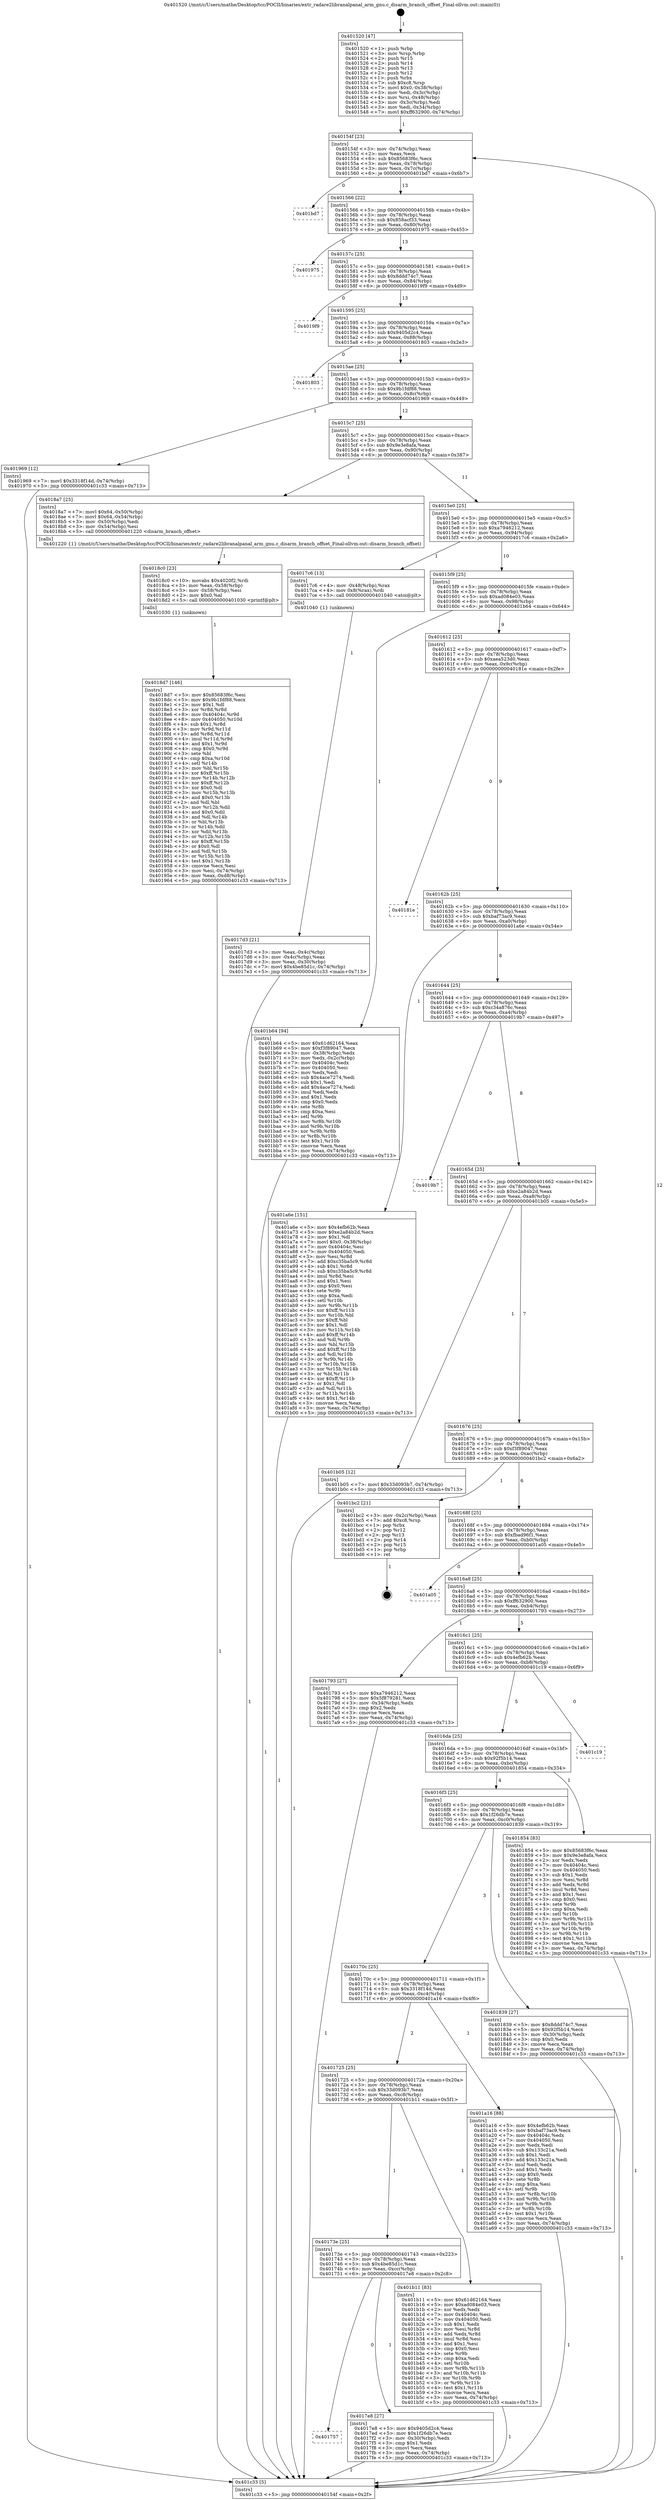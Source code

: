 digraph "0x401520" {
  label = "0x401520 (/mnt/c/Users/mathe/Desktop/tcc/POCII/binaries/extr_radare2libranalpanal_arm_gnu.c_disarm_branch_offset_Final-ollvm.out::main(0))"
  labelloc = "t"
  node[shape=record]

  Entry [label="",width=0.3,height=0.3,shape=circle,fillcolor=black,style=filled]
  "0x40154f" [label="{
     0x40154f [23]\l
     | [instrs]\l
     &nbsp;&nbsp;0x40154f \<+3\>: mov -0x74(%rbp),%eax\l
     &nbsp;&nbsp;0x401552 \<+2\>: mov %eax,%ecx\l
     &nbsp;&nbsp;0x401554 \<+6\>: sub $0x85683f6c,%ecx\l
     &nbsp;&nbsp;0x40155a \<+3\>: mov %eax,-0x78(%rbp)\l
     &nbsp;&nbsp;0x40155d \<+3\>: mov %ecx,-0x7c(%rbp)\l
     &nbsp;&nbsp;0x401560 \<+6\>: je 0000000000401bd7 \<main+0x6b7\>\l
  }"]
  "0x401bd7" [label="{
     0x401bd7\l
  }", style=dashed]
  "0x401566" [label="{
     0x401566 [22]\l
     | [instrs]\l
     &nbsp;&nbsp;0x401566 \<+5\>: jmp 000000000040156b \<main+0x4b\>\l
     &nbsp;&nbsp;0x40156b \<+3\>: mov -0x78(%rbp),%eax\l
     &nbsp;&nbsp;0x40156e \<+5\>: sub $0x858acf33,%eax\l
     &nbsp;&nbsp;0x401573 \<+3\>: mov %eax,-0x80(%rbp)\l
     &nbsp;&nbsp;0x401576 \<+6\>: je 0000000000401975 \<main+0x455\>\l
  }"]
  Exit [label="",width=0.3,height=0.3,shape=circle,fillcolor=black,style=filled,peripheries=2]
  "0x401975" [label="{
     0x401975\l
  }", style=dashed]
  "0x40157c" [label="{
     0x40157c [25]\l
     | [instrs]\l
     &nbsp;&nbsp;0x40157c \<+5\>: jmp 0000000000401581 \<main+0x61\>\l
     &nbsp;&nbsp;0x401581 \<+3\>: mov -0x78(%rbp),%eax\l
     &nbsp;&nbsp;0x401584 \<+5\>: sub $0x8ddd74c7,%eax\l
     &nbsp;&nbsp;0x401589 \<+6\>: mov %eax,-0x84(%rbp)\l
     &nbsp;&nbsp;0x40158f \<+6\>: je 00000000004019f9 \<main+0x4d9\>\l
  }"]
  "0x4018d7" [label="{
     0x4018d7 [146]\l
     | [instrs]\l
     &nbsp;&nbsp;0x4018d7 \<+5\>: mov $0x85683f6c,%esi\l
     &nbsp;&nbsp;0x4018dc \<+5\>: mov $0x9b1fdf88,%ecx\l
     &nbsp;&nbsp;0x4018e1 \<+2\>: mov $0x1,%dl\l
     &nbsp;&nbsp;0x4018e3 \<+3\>: xor %r8d,%r8d\l
     &nbsp;&nbsp;0x4018e6 \<+8\>: mov 0x40404c,%r9d\l
     &nbsp;&nbsp;0x4018ee \<+8\>: mov 0x404050,%r10d\l
     &nbsp;&nbsp;0x4018f6 \<+4\>: sub $0x1,%r8d\l
     &nbsp;&nbsp;0x4018fa \<+3\>: mov %r9d,%r11d\l
     &nbsp;&nbsp;0x4018fd \<+3\>: add %r8d,%r11d\l
     &nbsp;&nbsp;0x401900 \<+4\>: imul %r11d,%r9d\l
     &nbsp;&nbsp;0x401904 \<+4\>: and $0x1,%r9d\l
     &nbsp;&nbsp;0x401908 \<+4\>: cmp $0x0,%r9d\l
     &nbsp;&nbsp;0x40190c \<+3\>: sete %bl\l
     &nbsp;&nbsp;0x40190f \<+4\>: cmp $0xa,%r10d\l
     &nbsp;&nbsp;0x401913 \<+4\>: setl %r14b\l
     &nbsp;&nbsp;0x401917 \<+3\>: mov %bl,%r15b\l
     &nbsp;&nbsp;0x40191a \<+4\>: xor $0xff,%r15b\l
     &nbsp;&nbsp;0x40191e \<+3\>: mov %r14b,%r12b\l
     &nbsp;&nbsp;0x401921 \<+4\>: xor $0xff,%r12b\l
     &nbsp;&nbsp;0x401925 \<+3\>: xor $0x0,%dl\l
     &nbsp;&nbsp;0x401928 \<+3\>: mov %r15b,%r13b\l
     &nbsp;&nbsp;0x40192b \<+4\>: and $0x0,%r13b\l
     &nbsp;&nbsp;0x40192f \<+2\>: and %dl,%bl\l
     &nbsp;&nbsp;0x401931 \<+3\>: mov %r12b,%dil\l
     &nbsp;&nbsp;0x401934 \<+4\>: and $0x0,%dil\l
     &nbsp;&nbsp;0x401938 \<+3\>: and %dl,%r14b\l
     &nbsp;&nbsp;0x40193b \<+3\>: or %bl,%r13b\l
     &nbsp;&nbsp;0x40193e \<+3\>: or %r14b,%dil\l
     &nbsp;&nbsp;0x401941 \<+3\>: xor %dil,%r13b\l
     &nbsp;&nbsp;0x401944 \<+3\>: or %r12b,%r15b\l
     &nbsp;&nbsp;0x401947 \<+4\>: xor $0xff,%r15b\l
     &nbsp;&nbsp;0x40194b \<+3\>: or $0x0,%dl\l
     &nbsp;&nbsp;0x40194e \<+3\>: and %dl,%r15b\l
     &nbsp;&nbsp;0x401951 \<+3\>: or %r15b,%r13b\l
     &nbsp;&nbsp;0x401954 \<+4\>: test $0x1,%r13b\l
     &nbsp;&nbsp;0x401958 \<+3\>: cmovne %ecx,%esi\l
     &nbsp;&nbsp;0x40195b \<+3\>: mov %esi,-0x74(%rbp)\l
     &nbsp;&nbsp;0x40195e \<+6\>: mov %eax,-0xd8(%rbp)\l
     &nbsp;&nbsp;0x401964 \<+5\>: jmp 0000000000401c33 \<main+0x713\>\l
  }"]
  "0x4019f9" [label="{
     0x4019f9\l
  }", style=dashed]
  "0x401595" [label="{
     0x401595 [25]\l
     | [instrs]\l
     &nbsp;&nbsp;0x401595 \<+5\>: jmp 000000000040159a \<main+0x7a\>\l
     &nbsp;&nbsp;0x40159a \<+3\>: mov -0x78(%rbp),%eax\l
     &nbsp;&nbsp;0x40159d \<+5\>: sub $0x9405d2c4,%eax\l
     &nbsp;&nbsp;0x4015a2 \<+6\>: mov %eax,-0x88(%rbp)\l
     &nbsp;&nbsp;0x4015a8 \<+6\>: je 0000000000401803 \<main+0x2e3\>\l
  }"]
  "0x4018c0" [label="{
     0x4018c0 [23]\l
     | [instrs]\l
     &nbsp;&nbsp;0x4018c0 \<+10\>: movabs $0x4020f2,%rdi\l
     &nbsp;&nbsp;0x4018ca \<+3\>: mov %eax,-0x58(%rbp)\l
     &nbsp;&nbsp;0x4018cd \<+3\>: mov -0x58(%rbp),%esi\l
     &nbsp;&nbsp;0x4018d0 \<+2\>: mov $0x0,%al\l
     &nbsp;&nbsp;0x4018d2 \<+5\>: call 0000000000401030 \<printf@plt\>\l
     | [calls]\l
     &nbsp;&nbsp;0x401030 \{1\} (unknown)\l
  }"]
  "0x401803" [label="{
     0x401803\l
  }", style=dashed]
  "0x4015ae" [label="{
     0x4015ae [25]\l
     | [instrs]\l
     &nbsp;&nbsp;0x4015ae \<+5\>: jmp 00000000004015b3 \<main+0x93\>\l
     &nbsp;&nbsp;0x4015b3 \<+3\>: mov -0x78(%rbp),%eax\l
     &nbsp;&nbsp;0x4015b6 \<+5\>: sub $0x9b1fdf88,%eax\l
     &nbsp;&nbsp;0x4015bb \<+6\>: mov %eax,-0x8c(%rbp)\l
     &nbsp;&nbsp;0x4015c1 \<+6\>: je 0000000000401969 \<main+0x449\>\l
  }"]
  "0x401757" [label="{
     0x401757\l
  }", style=dashed]
  "0x401969" [label="{
     0x401969 [12]\l
     | [instrs]\l
     &nbsp;&nbsp;0x401969 \<+7\>: movl $0x3318f14d,-0x74(%rbp)\l
     &nbsp;&nbsp;0x401970 \<+5\>: jmp 0000000000401c33 \<main+0x713\>\l
  }"]
  "0x4015c7" [label="{
     0x4015c7 [25]\l
     | [instrs]\l
     &nbsp;&nbsp;0x4015c7 \<+5\>: jmp 00000000004015cc \<main+0xac\>\l
     &nbsp;&nbsp;0x4015cc \<+3\>: mov -0x78(%rbp),%eax\l
     &nbsp;&nbsp;0x4015cf \<+5\>: sub $0x9e3e8afa,%eax\l
     &nbsp;&nbsp;0x4015d4 \<+6\>: mov %eax,-0x90(%rbp)\l
     &nbsp;&nbsp;0x4015da \<+6\>: je 00000000004018a7 \<main+0x387\>\l
  }"]
  "0x4017e8" [label="{
     0x4017e8 [27]\l
     | [instrs]\l
     &nbsp;&nbsp;0x4017e8 \<+5\>: mov $0x9405d2c4,%eax\l
     &nbsp;&nbsp;0x4017ed \<+5\>: mov $0x1f26db7e,%ecx\l
     &nbsp;&nbsp;0x4017f2 \<+3\>: mov -0x30(%rbp),%edx\l
     &nbsp;&nbsp;0x4017f5 \<+3\>: cmp $0x1,%edx\l
     &nbsp;&nbsp;0x4017f8 \<+3\>: cmovl %ecx,%eax\l
     &nbsp;&nbsp;0x4017fb \<+3\>: mov %eax,-0x74(%rbp)\l
     &nbsp;&nbsp;0x4017fe \<+5\>: jmp 0000000000401c33 \<main+0x713\>\l
  }"]
  "0x4018a7" [label="{
     0x4018a7 [25]\l
     | [instrs]\l
     &nbsp;&nbsp;0x4018a7 \<+7\>: movl $0x64,-0x50(%rbp)\l
     &nbsp;&nbsp;0x4018ae \<+7\>: movl $0x64,-0x54(%rbp)\l
     &nbsp;&nbsp;0x4018b5 \<+3\>: mov -0x50(%rbp),%edi\l
     &nbsp;&nbsp;0x4018b8 \<+3\>: mov -0x54(%rbp),%esi\l
     &nbsp;&nbsp;0x4018bb \<+5\>: call 0000000000401220 \<disarm_branch_offset\>\l
     | [calls]\l
     &nbsp;&nbsp;0x401220 \{1\} (/mnt/c/Users/mathe/Desktop/tcc/POCII/binaries/extr_radare2libranalpanal_arm_gnu.c_disarm_branch_offset_Final-ollvm.out::disarm_branch_offset)\l
  }"]
  "0x4015e0" [label="{
     0x4015e0 [25]\l
     | [instrs]\l
     &nbsp;&nbsp;0x4015e0 \<+5\>: jmp 00000000004015e5 \<main+0xc5\>\l
     &nbsp;&nbsp;0x4015e5 \<+3\>: mov -0x78(%rbp),%eax\l
     &nbsp;&nbsp;0x4015e8 \<+5\>: sub $0xa7946212,%eax\l
     &nbsp;&nbsp;0x4015ed \<+6\>: mov %eax,-0x94(%rbp)\l
     &nbsp;&nbsp;0x4015f3 \<+6\>: je 00000000004017c6 \<main+0x2a6\>\l
  }"]
  "0x40173e" [label="{
     0x40173e [25]\l
     | [instrs]\l
     &nbsp;&nbsp;0x40173e \<+5\>: jmp 0000000000401743 \<main+0x223\>\l
     &nbsp;&nbsp;0x401743 \<+3\>: mov -0x78(%rbp),%eax\l
     &nbsp;&nbsp;0x401746 \<+5\>: sub $0x4be85d1c,%eax\l
     &nbsp;&nbsp;0x40174b \<+6\>: mov %eax,-0xcc(%rbp)\l
     &nbsp;&nbsp;0x401751 \<+6\>: je 00000000004017e8 \<main+0x2c8\>\l
  }"]
  "0x4017c6" [label="{
     0x4017c6 [13]\l
     | [instrs]\l
     &nbsp;&nbsp;0x4017c6 \<+4\>: mov -0x48(%rbp),%rax\l
     &nbsp;&nbsp;0x4017ca \<+4\>: mov 0x8(%rax),%rdi\l
     &nbsp;&nbsp;0x4017ce \<+5\>: call 0000000000401040 \<atoi@plt\>\l
     | [calls]\l
     &nbsp;&nbsp;0x401040 \{1\} (unknown)\l
  }"]
  "0x4015f9" [label="{
     0x4015f9 [25]\l
     | [instrs]\l
     &nbsp;&nbsp;0x4015f9 \<+5\>: jmp 00000000004015fe \<main+0xde\>\l
     &nbsp;&nbsp;0x4015fe \<+3\>: mov -0x78(%rbp),%eax\l
     &nbsp;&nbsp;0x401601 \<+5\>: sub $0xad084e03,%eax\l
     &nbsp;&nbsp;0x401606 \<+6\>: mov %eax,-0x98(%rbp)\l
     &nbsp;&nbsp;0x40160c \<+6\>: je 0000000000401b64 \<main+0x644\>\l
  }"]
  "0x401b11" [label="{
     0x401b11 [83]\l
     | [instrs]\l
     &nbsp;&nbsp;0x401b11 \<+5\>: mov $0x61d62164,%eax\l
     &nbsp;&nbsp;0x401b16 \<+5\>: mov $0xad084e03,%ecx\l
     &nbsp;&nbsp;0x401b1b \<+2\>: xor %edx,%edx\l
     &nbsp;&nbsp;0x401b1d \<+7\>: mov 0x40404c,%esi\l
     &nbsp;&nbsp;0x401b24 \<+7\>: mov 0x404050,%edi\l
     &nbsp;&nbsp;0x401b2b \<+3\>: sub $0x1,%edx\l
     &nbsp;&nbsp;0x401b2e \<+3\>: mov %esi,%r8d\l
     &nbsp;&nbsp;0x401b31 \<+3\>: add %edx,%r8d\l
     &nbsp;&nbsp;0x401b34 \<+4\>: imul %r8d,%esi\l
     &nbsp;&nbsp;0x401b38 \<+3\>: and $0x1,%esi\l
     &nbsp;&nbsp;0x401b3b \<+3\>: cmp $0x0,%esi\l
     &nbsp;&nbsp;0x401b3e \<+4\>: sete %r9b\l
     &nbsp;&nbsp;0x401b42 \<+3\>: cmp $0xa,%edi\l
     &nbsp;&nbsp;0x401b45 \<+4\>: setl %r10b\l
     &nbsp;&nbsp;0x401b49 \<+3\>: mov %r9b,%r11b\l
     &nbsp;&nbsp;0x401b4c \<+3\>: and %r10b,%r11b\l
     &nbsp;&nbsp;0x401b4f \<+3\>: xor %r10b,%r9b\l
     &nbsp;&nbsp;0x401b52 \<+3\>: or %r9b,%r11b\l
     &nbsp;&nbsp;0x401b55 \<+4\>: test $0x1,%r11b\l
     &nbsp;&nbsp;0x401b59 \<+3\>: cmovne %ecx,%eax\l
     &nbsp;&nbsp;0x401b5c \<+3\>: mov %eax,-0x74(%rbp)\l
     &nbsp;&nbsp;0x401b5f \<+5\>: jmp 0000000000401c33 \<main+0x713\>\l
  }"]
  "0x401b64" [label="{
     0x401b64 [94]\l
     | [instrs]\l
     &nbsp;&nbsp;0x401b64 \<+5\>: mov $0x61d62164,%eax\l
     &nbsp;&nbsp;0x401b69 \<+5\>: mov $0xf3f89047,%ecx\l
     &nbsp;&nbsp;0x401b6e \<+3\>: mov -0x38(%rbp),%edx\l
     &nbsp;&nbsp;0x401b71 \<+3\>: mov %edx,-0x2c(%rbp)\l
     &nbsp;&nbsp;0x401b74 \<+7\>: mov 0x40404c,%edx\l
     &nbsp;&nbsp;0x401b7b \<+7\>: mov 0x404050,%esi\l
     &nbsp;&nbsp;0x401b82 \<+2\>: mov %edx,%edi\l
     &nbsp;&nbsp;0x401b84 \<+6\>: sub $0x4ace7274,%edi\l
     &nbsp;&nbsp;0x401b8a \<+3\>: sub $0x1,%edi\l
     &nbsp;&nbsp;0x401b8d \<+6\>: add $0x4ace7274,%edi\l
     &nbsp;&nbsp;0x401b93 \<+3\>: imul %edi,%edx\l
     &nbsp;&nbsp;0x401b96 \<+3\>: and $0x1,%edx\l
     &nbsp;&nbsp;0x401b99 \<+3\>: cmp $0x0,%edx\l
     &nbsp;&nbsp;0x401b9c \<+4\>: sete %r8b\l
     &nbsp;&nbsp;0x401ba0 \<+3\>: cmp $0xa,%esi\l
     &nbsp;&nbsp;0x401ba3 \<+4\>: setl %r9b\l
     &nbsp;&nbsp;0x401ba7 \<+3\>: mov %r8b,%r10b\l
     &nbsp;&nbsp;0x401baa \<+3\>: and %r9b,%r10b\l
     &nbsp;&nbsp;0x401bad \<+3\>: xor %r9b,%r8b\l
     &nbsp;&nbsp;0x401bb0 \<+3\>: or %r8b,%r10b\l
     &nbsp;&nbsp;0x401bb3 \<+4\>: test $0x1,%r10b\l
     &nbsp;&nbsp;0x401bb7 \<+3\>: cmovne %ecx,%eax\l
     &nbsp;&nbsp;0x401bba \<+3\>: mov %eax,-0x74(%rbp)\l
     &nbsp;&nbsp;0x401bbd \<+5\>: jmp 0000000000401c33 \<main+0x713\>\l
  }"]
  "0x401612" [label="{
     0x401612 [25]\l
     | [instrs]\l
     &nbsp;&nbsp;0x401612 \<+5\>: jmp 0000000000401617 \<main+0xf7\>\l
     &nbsp;&nbsp;0x401617 \<+3\>: mov -0x78(%rbp),%eax\l
     &nbsp;&nbsp;0x40161a \<+5\>: sub $0xaea523d0,%eax\l
     &nbsp;&nbsp;0x40161f \<+6\>: mov %eax,-0x9c(%rbp)\l
     &nbsp;&nbsp;0x401625 \<+6\>: je 000000000040181e \<main+0x2fe\>\l
  }"]
  "0x401725" [label="{
     0x401725 [25]\l
     | [instrs]\l
     &nbsp;&nbsp;0x401725 \<+5\>: jmp 000000000040172a \<main+0x20a\>\l
     &nbsp;&nbsp;0x40172a \<+3\>: mov -0x78(%rbp),%eax\l
     &nbsp;&nbsp;0x40172d \<+5\>: sub $0x33d093b7,%eax\l
     &nbsp;&nbsp;0x401732 \<+6\>: mov %eax,-0xc8(%rbp)\l
     &nbsp;&nbsp;0x401738 \<+6\>: je 0000000000401b11 \<main+0x5f1\>\l
  }"]
  "0x40181e" [label="{
     0x40181e\l
  }", style=dashed]
  "0x40162b" [label="{
     0x40162b [25]\l
     | [instrs]\l
     &nbsp;&nbsp;0x40162b \<+5\>: jmp 0000000000401630 \<main+0x110\>\l
     &nbsp;&nbsp;0x401630 \<+3\>: mov -0x78(%rbp),%eax\l
     &nbsp;&nbsp;0x401633 \<+5\>: sub $0xbaf73ac9,%eax\l
     &nbsp;&nbsp;0x401638 \<+6\>: mov %eax,-0xa0(%rbp)\l
     &nbsp;&nbsp;0x40163e \<+6\>: je 0000000000401a6e \<main+0x54e\>\l
  }"]
  "0x401a16" [label="{
     0x401a16 [88]\l
     | [instrs]\l
     &nbsp;&nbsp;0x401a16 \<+5\>: mov $0x4efb62b,%eax\l
     &nbsp;&nbsp;0x401a1b \<+5\>: mov $0xbaf73ac9,%ecx\l
     &nbsp;&nbsp;0x401a20 \<+7\>: mov 0x40404c,%edx\l
     &nbsp;&nbsp;0x401a27 \<+7\>: mov 0x404050,%esi\l
     &nbsp;&nbsp;0x401a2e \<+2\>: mov %edx,%edi\l
     &nbsp;&nbsp;0x401a30 \<+6\>: sub $0x133c21a,%edi\l
     &nbsp;&nbsp;0x401a36 \<+3\>: sub $0x1,%edi\l
     &nbsp;&nbsp;0x401a39 \<+6\>: add $0x133c21a,%edi\l
     &nbsp;&nbsp;0x401a3f \<+3\>: imul %edi,%edx\l
     &nbsp;&nbsp;0x401a42 \<+3\>: and $0x1,%edx\l
     &nbsp;&nbsp;0x401a45 \<+3\>: cmp $0x0,%edx\l
     &nbsp;&nbsp;0x401a48 \<+4\>: sete %r8b\l
     &nbsp;&nbsp;0x401a4c \<+3\>: cmp $0xa,%esi\l
     &nbsp;&nbsp;0x401a4f \<+4\>: setl %r9b\l
     &nbsp;&nbsp;0x401a53 \<+3\>: mov %r8b,%r10b\l
     &nbsp;&nbsp;0x401a56 \<+3\>: and %r9b,%r10b\l
     &nbsp;&nbsp;0x401a59 \<+3\>: xor %r9b,%r8b\l
     &nbsp;&nbsp;0x401a5c \<+3\>: or %r8b,%r10b\l
     &nbsp;&nbsp;0x401a5f \<+4\>: test $0x1,%r10b\l
     &nbsp;&nbsp;0x401a63 \<+3\>: cmovne %ecx,%eax\l
     &nbsp;&nbsp;0x401a66 \<+3\>: mov %eax,-0x74(%rbp)\l
     &nbsp;&nbsp;0x401a69 \<+5\>: jmp 0000000000401c33 \<main+0x713\>\l
  }"]
  "0x401a6e" [label="{
     0x401a6e [151]\l
     | [instrs]\l
     &nbsp;&nbsp;0x401a6e \<+5\>: mov $0x4efb62b,%eax\l
     &nbsp;&nbsp;0x401a73 \<+5\>: mov $0xe2a84b2d,%ecx\l
     &nbsp;&nbsp;0x401a78 \<+2\>: mov $0x1,%dl\l
     &nbsp;&nbsp;0x401a7a \<+7\>: movl $0x0,-0x38(%rbp)\l
     &nbsp;&nbsp;0x401a81 \<+7\>: mov 0x40404c,%esi\l
     &nbsp;&nbsp;0x401a88 \<+7\>: mov 0x404050,%edi\l
     &nbsp;&nbsp;0x401a8f \<+3\>: mov %esi,%r8d\l
     &nbsp;&nbsp;0x401a92 \<+7\>: add $0xc35ba5c9,%r8d\l
     &nbsp;&nbsp;0x401a99 \<+4\>: sub $0x1,%r8d\l
     &nbsp;&nbsp;0x401a9d \<+7\>: sub $0xc35ba5c9,%r8d\l
     &nbsp;&nbsp;0x401aa4 \<+4\>: imul %r8d,%esi\l
     &nbsp;&nbsp;0x401aa8 \<+3\>: and $0x1,%esi\l
     &nbsp;&nbsp;0x401aab \<+3\>: cmp $0x0,%esi\l
     &nbsp;&nbsp;0x401aae \<+4\>: sete %r9b\l
     &nbsp;&nbsp;0x401ab2 \<+3\>: cmp $0xa,%edi\l
     &nbsp;&nbsp;0x401ab5 \<+4\>: setl %r10b\l
     &nbsp;&nbsp;0x401ab9 \<+3\>: mov %r9b,%r11b\l
     &nbsp;&nbsp;0x401abc \<+4\>: xor $0xff,%r11b\l
     &nbsp;&nbsp;0x401ac0 \<+3\>: mov %r10b,%bl\l
     &nbsp;&nbsp;0x401ac3 \<+3\>: xor $0xff,%bl\l
     &nbsp;&nbsp;0x401ac6 \<+3\>: xor $0x1,%dl\l
     &nbsp;&nbsp;0x401ac9 \<+3\>: mov %r11b,%r14b\l
     &nbsp;&nbsp;0x401acc \<+4\>: and $0xff,%r14b\l
     &nbsp;&nbsp;0x401ad0 \<+3\>: and %dl,%r9b\l
     &nbsp;&nbsp;0x401ad3 \<+3\>: mov %bl,%r15b\l
     &nbsp;&nbsp;0x401ad6 \<+4\>: and $0xff,%r15b\l
     &nbsp;&nbsp;0x401ada \<+3\>: and %dl,%r10b\l
     &nbsp;&nbsp;0x401add \<+3\>: or %r9b,%r14b\l
     &nbsp;&nbsp;0x401ae0 \<+3\>: or %r10b,%r15b\l
     &nbsp;&nbsp;0x401ae3 \<+3\>: xor %r15b,%r14b\l
     &nbsp;&nbsp;0x401ae6 \<+3\>: or %bl,%r11b\l
     &nbsp;&nbsp;0x401ae9 \<+4\>: xor $0xff,%r11b\l
     &nbsp;&nbsp;0x401aed \<+3\>: or $0x1,%dl\l
     &nbsp;&nbsp;0x401af0 \<+3\>: and %dl,%r11b\l
     &nbsp;&nbsp;0x401af3 \<+3\>: or %r11b,%r14b\l
     &nbsp;&nbsp;0x401af6 \<+4\>: test $0x1,%r14b\l
     &nbsp;&nbsp;0x401afa \<+3\>: cmovne %ecx,%eax\l
     &nbsp;&nbsp;0x401afd \<+3\>: mov %eax,-0x74(%rbp)\l
     &nbsp;&nbsp;0x401b00 \<+5\>: jmp 0000000000401c33 \<main+0x713\>\l
  }"]
  "0x401644" [label="{
     0x401644 [25]\l
     | [instrs]\l
     &nbsp;&nbsp;0x401644 \<+5\>: jmp 0000000000401649 \<main+0x129\>\l
     &nbsp;&nbsp;0x401649 \<+3\>: mov -0x78(%rbp),%eax\l
     &nbsp;&nbsp;0x40164c \<+5\>: sub $0xc34a876c,%eax\l
     &nbsp;&nbsp;0x401651 \<+6\>: mov %eax,-0xa4(%rbp)\l
     &nbsp;&nbsp;0x401657 \<+6\>: je 00000000004019b7 \<main+0x497\>\l
  }"]
  "0x40170c" [label="{
     0x40170c [25]\l
     | [instrs]\l
     &nbsp;&nbsp;0x40170c \<+5\>: jmp 0000000000401711 \<main+0x1f1\>\l
     &nbsp;&nbsp;0x401711 \<+3\>: mov -0x78(%rbp),%eax\l
     &nbsp;&nbsp;0x401714 \<+5\>: sub $0x3318f14d,%eax\l
     &nbsp;&nbsp;0x401719 \<+6\>: mov %eax,-0xc4(%rbp)\l
     &nbsp;&nbsp;0x40171f \<+6\>: je 0000000000401a16 \<main+0x4f6\>\l
  }"]
  "0x4019b7" [label="{
     0x4019b7\l
  }", style=dashed]
  "0x40165d" [label="{
     0x40165d [25]\l
     | [instrs]\l
     &nbsp;&nbsp;0x40165d \<+5\>: jmp 0000000000401662 \<main+0x142\>\l
     &nbsp;&nbsp;0x401662 \<+3\>: mov -0x78(%rbp),%eax\l
     &nbsp;&nbsp;0x401665 \<+5\>: sub $0xe2a84b2d,%eax\l
     &nbsp;&nbsp;0x40166a \<+6\>: mov %eax,-0xa8(%rbp)\l
     &nbsp;&nbsp;0x401670 \<+6\>: je 0000000000401b05 \<main+0x5e5\>\l
  }"]
  "0x401839" [label="{
     0x401839 [27]\l
     | [instrs]\l
     &nbsp;&nbsp;0x401839 \<+5\>: mov $0x8ddd74c7,%eax\l
     &nbsp;&nbsp;0x40183e \<+5\>: mov $0x92f5b14,%ecx\l
     &nbsp;&nbsp;0x401843 \<+3\>: mov -0x30(%rbp),%edx\l
     &nbsp;&nbsp;0x401846 \<+3\>: cmp $0x0,%edx\l
     &nbsp;&nbsp;0x401849 \<+3\>: cmove %ecx,%eax\l
     &nbsp;&nbsp;0x40184c \<+3\>: mov %eax,-0x74(%rbp)\l
     &nbsp;&nbsp;0x40184f \<+5\>: jmp 0000000000401c33 \<main+0x713\>\l
  }"]
  "0x401b05" [label="{
     0x401b05 [12]\l
     | [instrs]\l
     &nbsp;&nbsp;0x401b05 \<+7\>: movl $0x33d093b7,-0x74(%rbp)\l
     &nbsp;&nbsp;0x401b0c \<+5\>: jmp 0000000000401c33 \<main+0x713\>\l
  }"]
  "0x401676" [label="{
     0x401676 [25]\l
     | [instrs]\l
     &nbsp;&nbsp;0x401676 \<+5\>: jmp 000000000040167b \<main+0x15b\>\l
     &nbsp;&nbsp;0x40167b \<+3\>: mov -0x78(%rbp),%eax\l
     &nbsp;&nbsp;0x40167e \<+5\>: sub $0xf3f89047,%eax\l
     &nbsp;&nbsp;0x401683 \<+6\>: mov %eax,-0xac(%rbp)\l
     &nbsp;&nbsp;0x401689 \<+6\>: je 0000000000401bc2 \<main+0x6a2\>\l
  }"]
  "0x4016f3" [label="{
     0x4016f3 [25]\l
     | [instrs]\l
     &nbsp;&nbsp;0x4016f3 \<+5\>: jmp 00000000004016f8 \<main+0x1d8\>\l
     &nbsp;&nbsp;0x4016f8 \<+3\>: mov -0x78(%rbp),%eax\l
     &nbsp;&nbsp;0x4016fb \<+5\>: sub $0x1f26db7e,%eax\l
     &nbsp;&nbsp;0x401700 \<+6\>: mov %eax,-0xc0(%rbp)\l
     &nbsp;&nbsp;0x401706 \<+6\>: je 0000000000401839 \<main+0x319\>\l
  }"]
  "0x401bc2" [label="{
     0x401bc2 [21]\l
     | [instrs]\l
     &nbsp;&nbsp;0x401bc2 \<+3\>: mov -0x2c(%rbp),%eax\l
     &nbsp;&nbsp;0x401bc5 \<+7\>: add $0xc8,%rsp\l
     &nbsp;&nbsp;0x401bcc \<+1\>: pop %rbx\l
     &nbsp;&nbsp;0x401bcd \<+2\>: pop %r12\l
     &nbsp;&nbsp;0x401bcf \<+2\>: pop %r13\l
     &nbsp;&nbsp;0x401bd1 \<+2\>: pop %r14\l
     &nbsp;&nbsp;0x401bd3 \<+2\>: pop %r15\l
     &nbsp;&nbsp;0x401bd5 \<+1\>: pop %rbp\l
     &nbsp;&nbsp;0x401bd6 \<+1\>: ret\l
  }"]
  "0x40168f" [label="{
     0x40168f [25]\l
     | [instrs]\l
     &nbsp;&nbsp;0x40168f \<+5\>: jmp 0000000000401694 \<main+0x174\>\l
     &nbsp;&nbsp;0x401694 \<+3\>: mov -0x78(%rbp),%eax\l
     &nbsp;&nbsp;0x401697 \<+5\>: sub $0xfbad96f1,%eax\l
     &nbsp;&nbsp;0x40169c \<+6\>: mov %eax,-0xb0(%rbp)\l
     &nbsp;&nbsp;0x4016a2 \<+6\>: je 0000000000401a05 \<main+0x4e5\>\l
  }"]
  "0x401854" [label="{
     0x401854 [83]\l
     | [instrs]\l
     &nbsp;&nbsp;0x401854 \<+5\>: mov $0x85683f6c,%eax\l
     &nbsp;&nbsp;0x401859 \<+5\>: mov $0x9e3e8afa,%ecx\l
     &nbsp;&nbsp;0x40185e \<+2\>: xor %edx,%edx\l
     &nbsp;&nbsp;0x401860 \<+7\>: mov 0x40404c,%esi\l
     &nbsp;&nbsp;0x401867 \<+7\>: mov 0x404050,%edi\l
     &nbsp;&nbsp;0x40186e \<+3\>: sub $0x1,%edx\l
     &nbsp;&nbsp;0x401871 \<+3\>: mov %esi,%r8d\l
     &nbsp;&nbsp;0x401874 \<+3\>: add %edx,%r8d\l
     &nbsp;&nbsp;0x401877 \<+4\>: imul %r8d,%esi\l
     &nbsp;&nbsp;0x40187b \<+3\>: and $0x1,%esi\l
     &nbsp;&nbsp;0x40187e \<+3\>: cmp $0x0,%esi\l
     &nbsp;&nbsp;0x401881 \<+4\>: sete %r9b\l
     &nbsp;&nbsp;0x401885 \<+3\>: cmp $0xa,%edi\l
     &nbsp;&nbsp;0x401888 \<+4\>: setl %r10b\l
     &nbsp;&nbsp;0x40188c \<+3\>: mov %r9b,%r11b\l
     &nbsp;&nbsp;0x40188f \<+3\>: and %r10b,%r11b\l
     &nbsp;&nbsp;0x401892 \<+3\>: xor %r10b,%r9b\l
     &nbsp;&nbsp;0x401895 \<+3\>: or %r9b,%r11b\l
     &nbsp;&nbsp;0x401898 \<+4\>: test $0x1,%r11b\l
     &nbsp;&nbsp;0x40189c \<+3\>: cmovne %ecx,%eax\l
     &nbsp;&nbsp;0x40189f \<+3\>: mov %eax,-0x74(%rbp)\l
     &nbsp;&nbsp;0x4018a2 \<+5\>: jmp 0000000000401c33 \<main+0x713\>\l
  }"]
  "0x401a05" [label="{
     0x401a05\l
  }", style=dashed]
  "0x4016a8" [label="{
     0x4016a8 [25]\l
     | [instrs]\l
     &nbsp;&nbsp;0x4016a8 \<+5\>: jmp 00000000004016ad \<main+0x18d\>\l
     &nbsp;&nbsp;0x4016ad \<+3\>: mov -0x78(%rbp),%eax\l
     &nbsp;&nbsp;0x4016b0 \<+5\>: sub $0xff632900,%eax\l
     &nbsp;&nbsp;0x4016b5 \<+6\>: mov %eax,-0xb4(%rbp)\l
     &nbsp;&nbsp;0x4016bb \<+6\>: je 0000000000401793 \<main+0x273\>\l
  }"]
  "0x4016da" [label="{
     0x4016da [25]\l
     | [instrs]\l
     &nbsp;&nbsp;0x4016da \<+5\>: jmp 00000000004016df \<main+0x1bf\>\l
     &nbsp;&nbsp;0x4016df \<+3\>: mov -0x78(%rbp),%eax\l
     &nbsp;&nbsp;0x4016e2 \<+5\>: sub $0x92f5b14,%eax\l
     &nbsp;&nbsp;0x4016e7 \<+6\>: mov %eax,-0xbc(%rbp)\l
     &nbsp;&nbsp;0x4016ed \<+6\>: je 0000000000401854 \<main+0x334\>\l
  }"]
  "0x401793" [label="{
     0x401793 [27]\l
     | [instrs]\l
     &nbsp;&nbsp;0x401793 \<+5\>: mov $0xa7946212,%eax\l
     &nbsp;&nbsp;0x401798 \<+5\>: mov $0x5f879281,%ecx\l
     &nbsp;&nbsp;0x40179d \<+3\>: mov -0x34(%rbp),%edx\l
     &nbsp;&nbsp;0x4017a0 \<+3\>: cmp $0x2,%edx\l
     &nbsp;&nbsp;0x4017a3 \<+3\>: cmovne %ecx,%eax\l
     &nbsp;&nbsp;0x4017a6 \<+3\>: mov %eax,-0x74(%rbp)\l
     &nbsp;&nbsp;0x4017a9 \<+5\>: jmp 0000000000401c33 \<main+0x713\>\l
  }"]
  "0x4016c1" [label="{
     0x4016c1 [25]\l
     | [instrs]\l
     &nbsp;&nbsp;0x4016c1 \<+5\>: jmp 00000000004016c6 \<main+0x1a6\>\l
     &nbsp;&nbsp;0x4016c6 \<+3\>: mov -0x78(%rbp),%eax\l
     &nbsp;&nbsp;0x4016c9 \<+5\>: sub $0x4efb62b,%eax\l
     &nbsp;&nbsp;0x4016ce \<+6\>: mov %eax,-0xb8(%rbp)\l
     &nbsp;&nbsp;0x4016d4 \<+6\>: je 0000000000401c19 \<main+0x6f9\>\l
  }"]
  "0x401c33" [label="{
     0x401c33 [5]\l
     | [instrs]\l
     &nbsp;&nbsp;0x401c33 \<+5\>: jmp 000000000040154f \<main+0x2f\>\l
  }"]
  "0x401520" [label="{
     0x401520 [47]\l
     | [instrs]\l
     &nbsp;&nbsp;0x401520 \<+1\>: push %rbp\l
     &nbsp;&nbsp;0x401521 \<+3\>: mov %rsp,%rbp\l
     &nbsp;&nbsp;0x401524 \<+2\>: push %r15\l
     &nbsp;&nbsp;0x401526 \<+2\>: push %r14\l
     &nbsp;&nbsp;0x401528 \<+2\>: push %r13\l
     &nbsp;&nbsp;0x40152a \<+2\>: push %r12\l
     &nbsp;&nbsp;0x40152c \<+1\>: push %rbx\l
     &nbsp;&nbsp;0x40152d \<+7\>: sub $0xc8,%rsp\l
     &nbsp;&nbsp;0x401534 \<+7\>: movl $0x0,-0x38(%rbp)\l
     &nbsp;&nbsp;0x40153b \<+3\>: mov %edi,-0x3c(%rbp)\l
     &nbsp;&nbsp;0x40153e \<+4\>: mov %rsi,-0x48(%rbp)\l
     &nbsp;&nbsp;0x401542 \<+3\>: mov -0x3c(%rbp),%edi\l
     &nbsp;&nbsp;0x401545 \<+3\>: mov %edi,-0x34(%rbp)\l
     &nbsp;&nbsp;0x401548 \<+7\>: movl $0xff632900,-0x74(%rbp)\l
  }"]
  "0x4017d3" [label="{
     0x4017d3 [21]\l
     | [instrs]\l
     &nbsp;&nbsp;0x4017d3 \<+3\>: mov %eax,-0x4c(%rbp)\l
     &nbsp;&nbsp;0x4017d6 \<+3\>: mov -0x4c(%rbp),%eax\l
     &nbsp;&nbsp;0x4017d9 \<+3\>: mov %eax,-0x30(%rbp)\l
     &nbsp;&nbsp;0x4017dc \<+7\>: movl $0x4be85d1c,-0x74(%rbp)\l
     &nbsp;&nbsp;0x4017e3 \<+5\>: jmp 0000000000401c33 \<main+0x713\>\l
  }"]
  "0x401c19" [label="{
     0x401c19\l
  }", style=dashed]
  Entry -> "0x401520" [label=" 1"]
  "0x40154f" -> "0x401bd7" [label=" 0"]
  "0x40154f" -> "0x401566" [label=" 13"]
  "0x401bc2" -> Exit [label=" 1"]
  "0x401566" -> "0x401975" [label=" 0"]
  "0x401566" -> "0x40157c" [label=" 13"]
  "0x401b64" -> "0x401c33" [label=" 1"]
  "0x40157c" -> "0x4019f9" [label=" 0"]
  "0x40157c" -> "0x401595" [label=" 13"]
  "0x401b11" -> "0x401c33" [label=" 1"]
  "0x401595" -> "0x401803" [label=" 0"]
  "0x401595" -> "0x4015ae" [label=" 13"]
  "0x401b05" -> "0x401c33" [label=" 1"]
  "0x4015ae" -> "0x401969" [label=" 1"]
  "0x4015ae" -> "0x4015c7" [label=" 12"]
  "0x401a6e" -> "0x401c33" [label=" 1"]
  "0x4015c7" -> "0x4018a7" [label=" 1"]
  "0x4015c7" -> "0x4015e0" [label=" 11"]
  "0x401a16" -> "0x401c33" [label=" 1"]
  "0x4015e0" -> "0x4017c6" [label=" 1"]
  "0x4015e0" -> "0x4015f9" [label=" 10"]
  "0x4018d7" -> "0x401c33" [label=" 1"]
  "0x4015f9" -> "0x401b64" [label=" 1"]
  "0x4015f9" -> "0x401612" [label=" 9"]
  "0x4018c0" -> "0x4018d7" [label=" 1"]
  "0x401612" -> "0x40181e" [label=" 0"]
  "0x401612" -> "0x40162b" [label=" 9"]
  "0x401854" -> "0x401c33" [label=" 1"]
  "0x40162b" -> "0x401a6e" [label=" 1"]
  "0x40162b" -> "0x401644" [label=" 8"]
  "0x401839" -> "0x401c33" [label=" 1"]
  "0x401644" -> "0x4019b7" [label=" 0"]
  "0x401644" -> "0x40165d" [label=" 8"]
  "0x40173e" -> "0x401757" [label=" 0"]
  "0x40165d" -> "0x401b05" [label=" 1"]
  "0x40165d" -> "0x401676" [label=" 7"]
  "0x40173e" -> "0x4017e8" [label=" 1"]
  "0x401676" -> "0x401bc2" [label=" 1"]
  "0x401676" -> "0x40168f" [label=" 6"]
  "0x401725" -> "0x40173e" [label=" 1"]
  "0x40168f" -> "0x401a05" [label=" 0"]
  "0x40168f" -> "0x4016a8" [label=" 6"]
  "0x401725" -> "0x401b11" [label=" 1"]
  "0x4016a8" -> "0x401793" [label=" 1"]
  "0x4016a8" -> "0x4016c1" [label=" 5"]
  "0x401793" -> "0x401c33" [label=" 1"]
  "0x401520" -> "0x40154f" [label=" 1"]
  "0x401c33" -> "0x40154f" [label=" 12"]
  "0x4017c6" -> "0x4017d3" [label=" 1"]
  "0x4017d3" -> "0x401c33" [label=" 1"]
  "0x40170c" -> "0x401725" [label=" 2"]
  "0x4016c1" -> "0x401c19" [label=" 0"]
  "0x4016c1" -> "0x4016da" [label=" 5"]
  "0x4018a7" -> "0x4018c0" [label=" 1"]
  "0x4016da" -> "0x401854" [label=" 1"]
  "0x4016da" -> "0x4016f3" [label=" 4"]
  "0x401969" -> "0x401c33" [label=" 1"]
  "0x4016f3" -> "0x401839" [label=" 1"]
  "0x4016f3" -> "0x40170c" [label=" 3"]
  "0x4017e8" -> "0x401c33" [label=" 1"]
  "0x40170c" -> "0x401a16" [label=" 1"]
}
